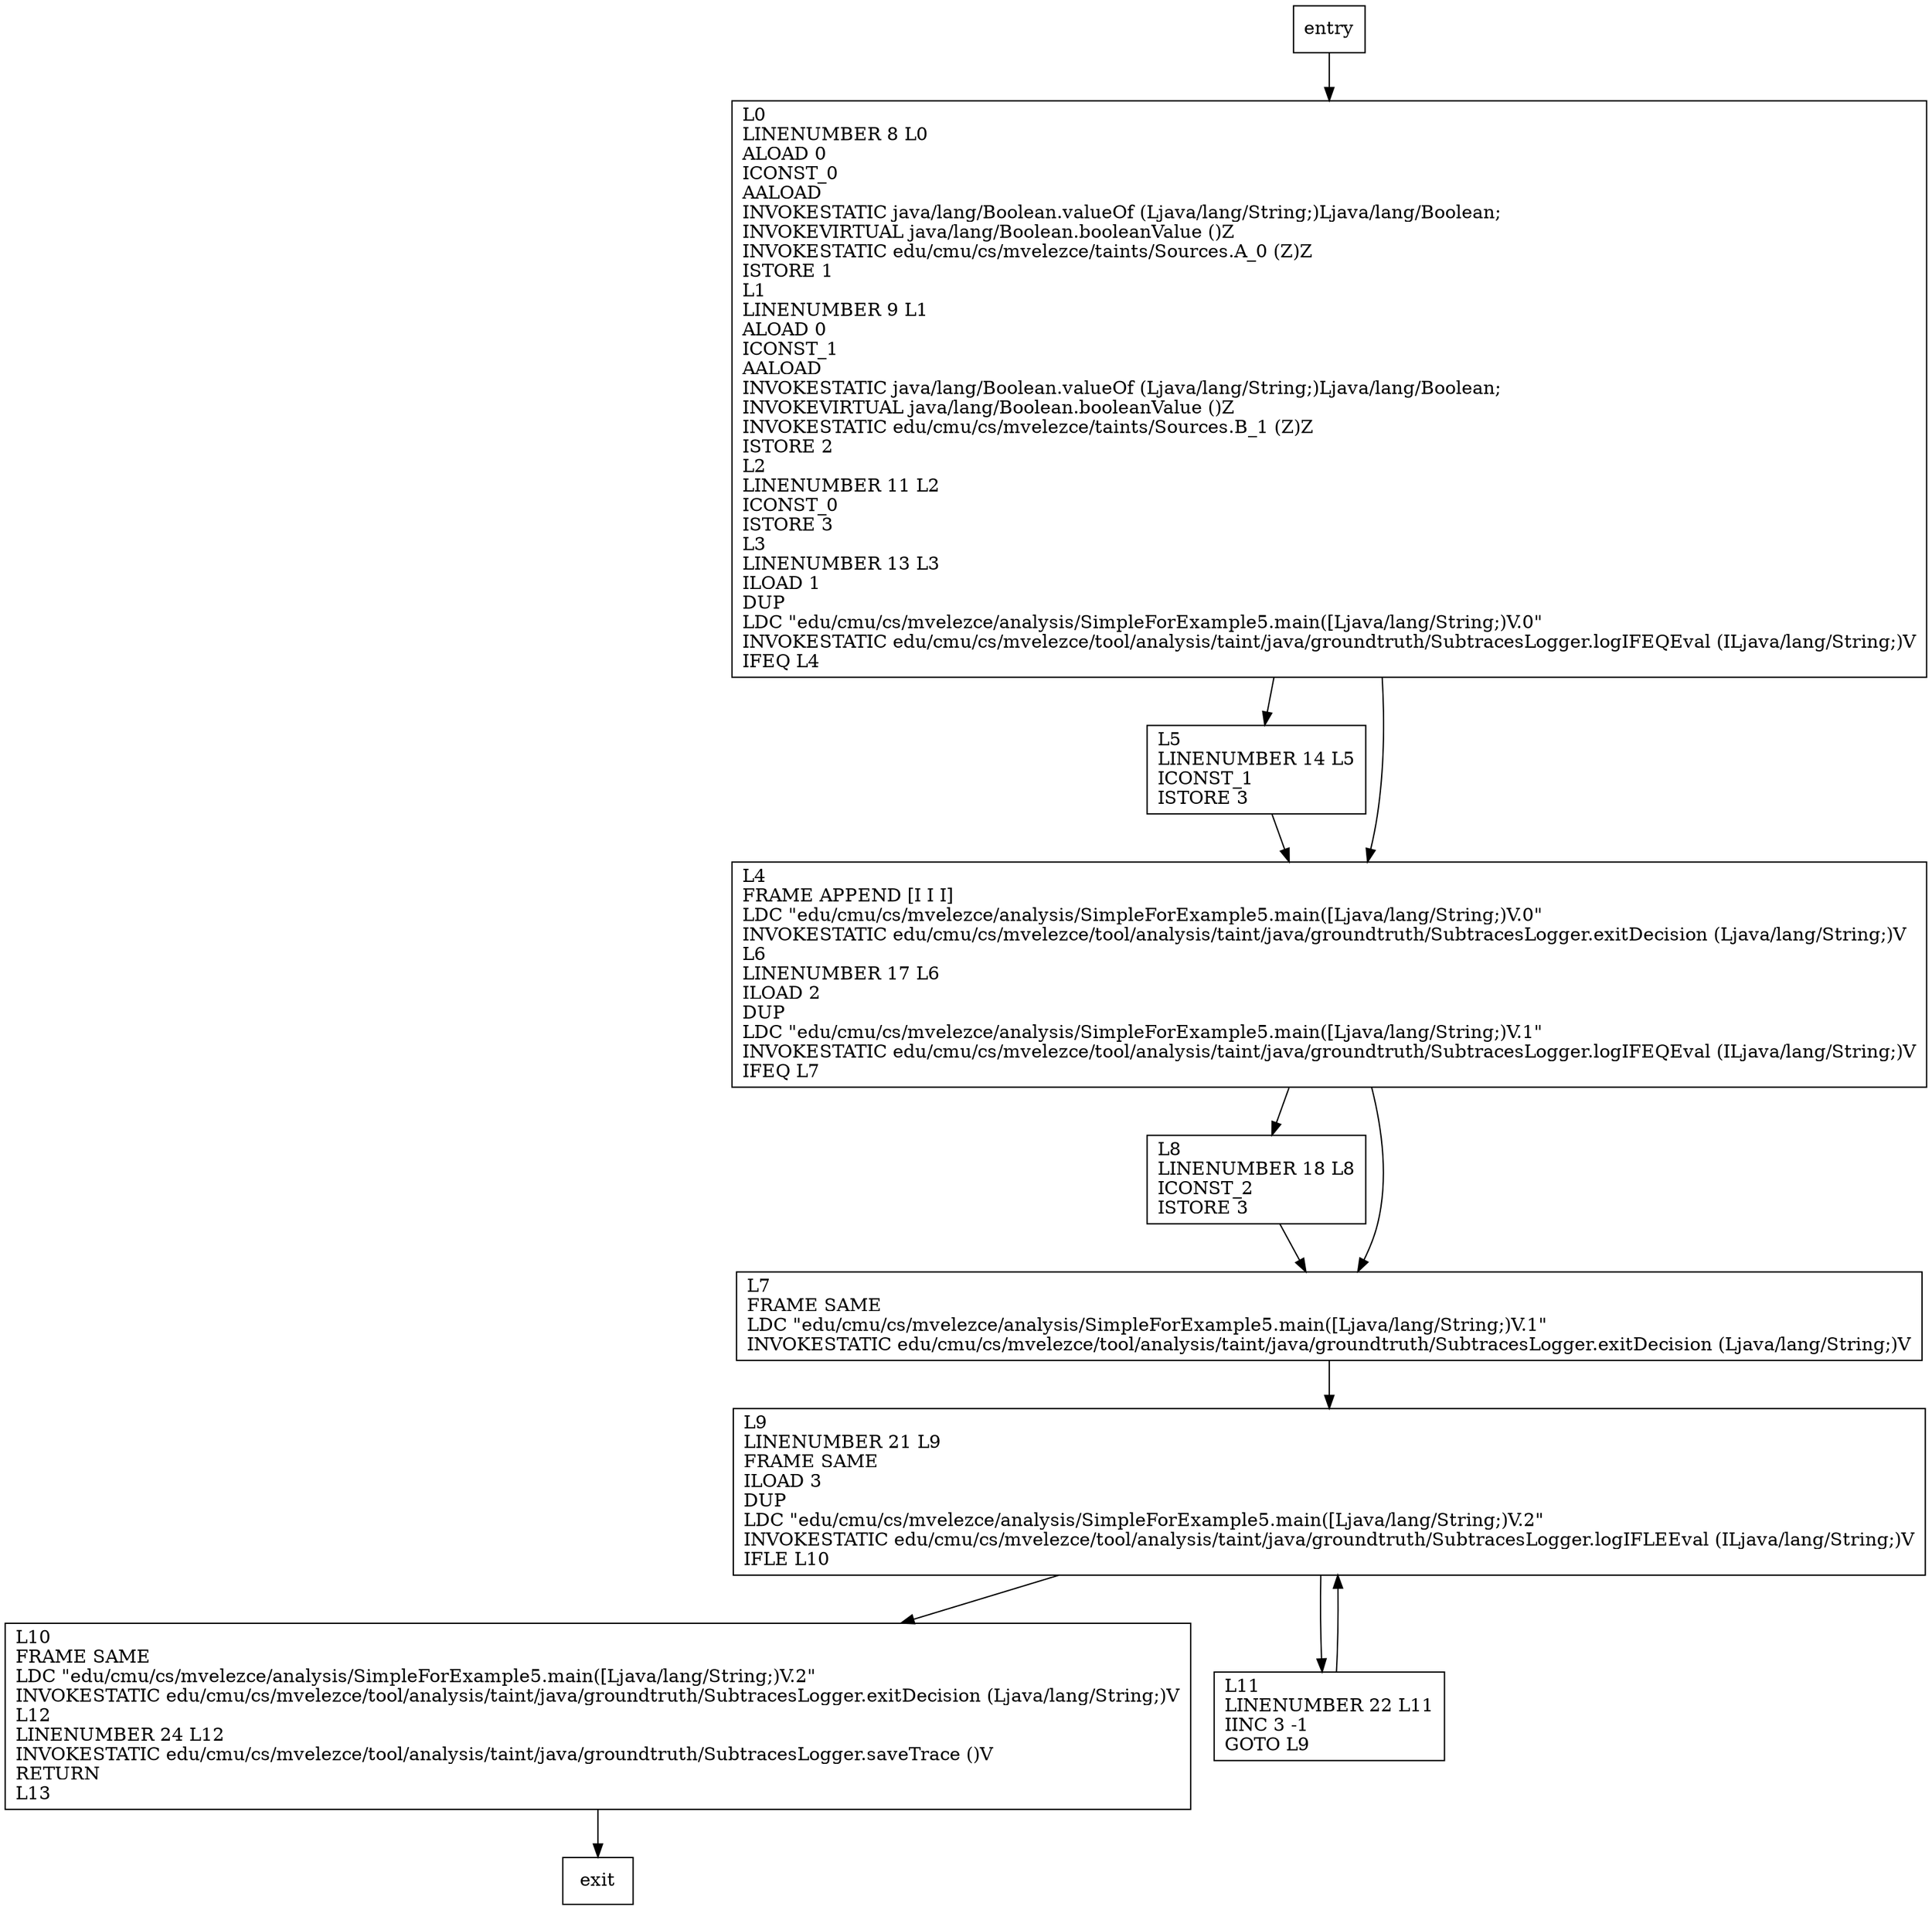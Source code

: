 digraph main {
node [shape=record];
342564162 [label="L10\lFRAME SAME\lLDC \"edu/cmu/cs/mvelezce/analysis/SimpleForExample5.main([Ljava/lang/String;)V.2\"\lINVOKESTATIC edu/cmu/cs/mvelezce/tool/analysis/taint/java/groundtruth/SubtracesLogger.exitDecision (Ljava/lang/String;)V\lL12\lLINENUMBER 24 L12\lINVOKESTATIC edu/cmu/cs/mvelezce/tool/analysis/taint/java/groundtruth/SubtracesLogger.saveTrace ()V\lRETURN\lL13\l"];
583568364 [label="L0\lLINENUMBER 8 L0\lALOAD 0\lICONST_0\lAALOAD\lINVOKESTATIC java/lang/Boolean.valueOf (Ljava/lang/String;)Ljava/lang/Boolean;\lINVOKEVIRTUAL java/lang/Boolean.booleanValue ()Z\lINVOKESTATIC edu/cmu/cs/mvelezce/taints/Sources.A_0 (Z)Z\lISTORE 1\lL1\lLINENUMBER 9 L1\lALOAD 0\lICONST_1\lAALOAD\lINVOKESTATIC java/lang/Boolean.valueOf (Ljava/lang/String;)Ljava/lang/Boolean;\lINVOKEVIRTUAL java/lang/Boolean.booleanValue ()Z\lINVOKESTATIC edu/cmu/cs/mvelezce/taints/Sources.B_1 (Z)Z\lISTORE 2\lL2\lLINENUMBER 11 L2\lICONST_0\lISTORE 3\lL3\lLINENUMBER 13 L3\lILOAD 1\lDUP\lLDC \"edu/cmu/cs/mvelezce/analysis/SimpleForExample5.main([Ljava/lang/String;)V.0\"\lINVOKESTATIC edu/cmu/cs/mvelezce/tool/analysis/taint/java/groundtruth/SubtracesLogger.logIFEQEval (ILjava/lang/String;)V\lIFEQ L4\l"];
1407411504 [label="L9\lLINENUMBER 21 L9\lFRAME SAME\lILOAD 3\lDUP\lLDC \"edu/cmu/cs/mvelezce/analysis/SimpleForExample5.main([Ljava/lang/String;)V.2\"\lINVOKESTATIC edu/cmu/cs/mvelezce/tool/analysis/taint/java/groundtruth/SubtracesLogger.logIFLEEval (ILjava/lang/String;)V\lIFLE L10\l"];
204334828 [label="L5\lLINENUMBER 14 L5\lICONST_1\lISTORE 3\l"];
969804474 [label="L8\lLINENUMBER 18 L8\lICONST_2\lISTORE 3\l"];
280973084 [label="L4\lFRAME APPEND [I I I]\lLDC \"edu/cmu/cs/mvelezce/analysis/SimpleForExample5.main([Ljava/lang/String;)V.0\"\lINVOKESTATIC edu/cmu/cs/mvelezce/tool/analysis/taint/java/groundtruth/SubtracesLogger.exitDecision (Ljava/lang/String;)V\lL6\lLINENUMBER 17 L6\lILOAD 2\lDUP\lLDC \"edu/cmu/cs/mvelezce/analysis/SimpleForExample5.main([Ljava/lang/String;)V.1\"\lINVOKESTATIC edu/cmu/cs/mvelezce/tool/analysis/taint/java/groundtruth/SubtracesLogger.logIFEQEval (ILjava/lang/String;)V\lIFEQ L7\l"];
1606380874 [label="L7\lFRAME SAME\lLDC \"edu/cmu/cs/mvelezce/analysis/SimpleForExample5.main([Ljava/lang/String;)V.1\"\lINVOKESTATIC edu/cmu/cs/mvelezce/tool/analysis/taint/java/groundtruth/SubtracesLogger.exitDecision (Ljava/lang/String;)V\l"];
815457062 [label="L11\lLINENUMBER 22 L11\lIINC 3 -1\lGOTO L9\l"];
entry;
exit;
entry -> 583568364;
342564162 -> exit;
583568364 -> 204334828;
583568364 -> 280973084;
1407411504 -> 342564162;
1407411504 -> 815457062;
204334828 -> 280973084;
969804474 -> 1606380874;
280973084 -> 969804474;
280973084 -> 1606380874;
1606380874 -> 1407411504;
815457062 -> 1407411504;
}
